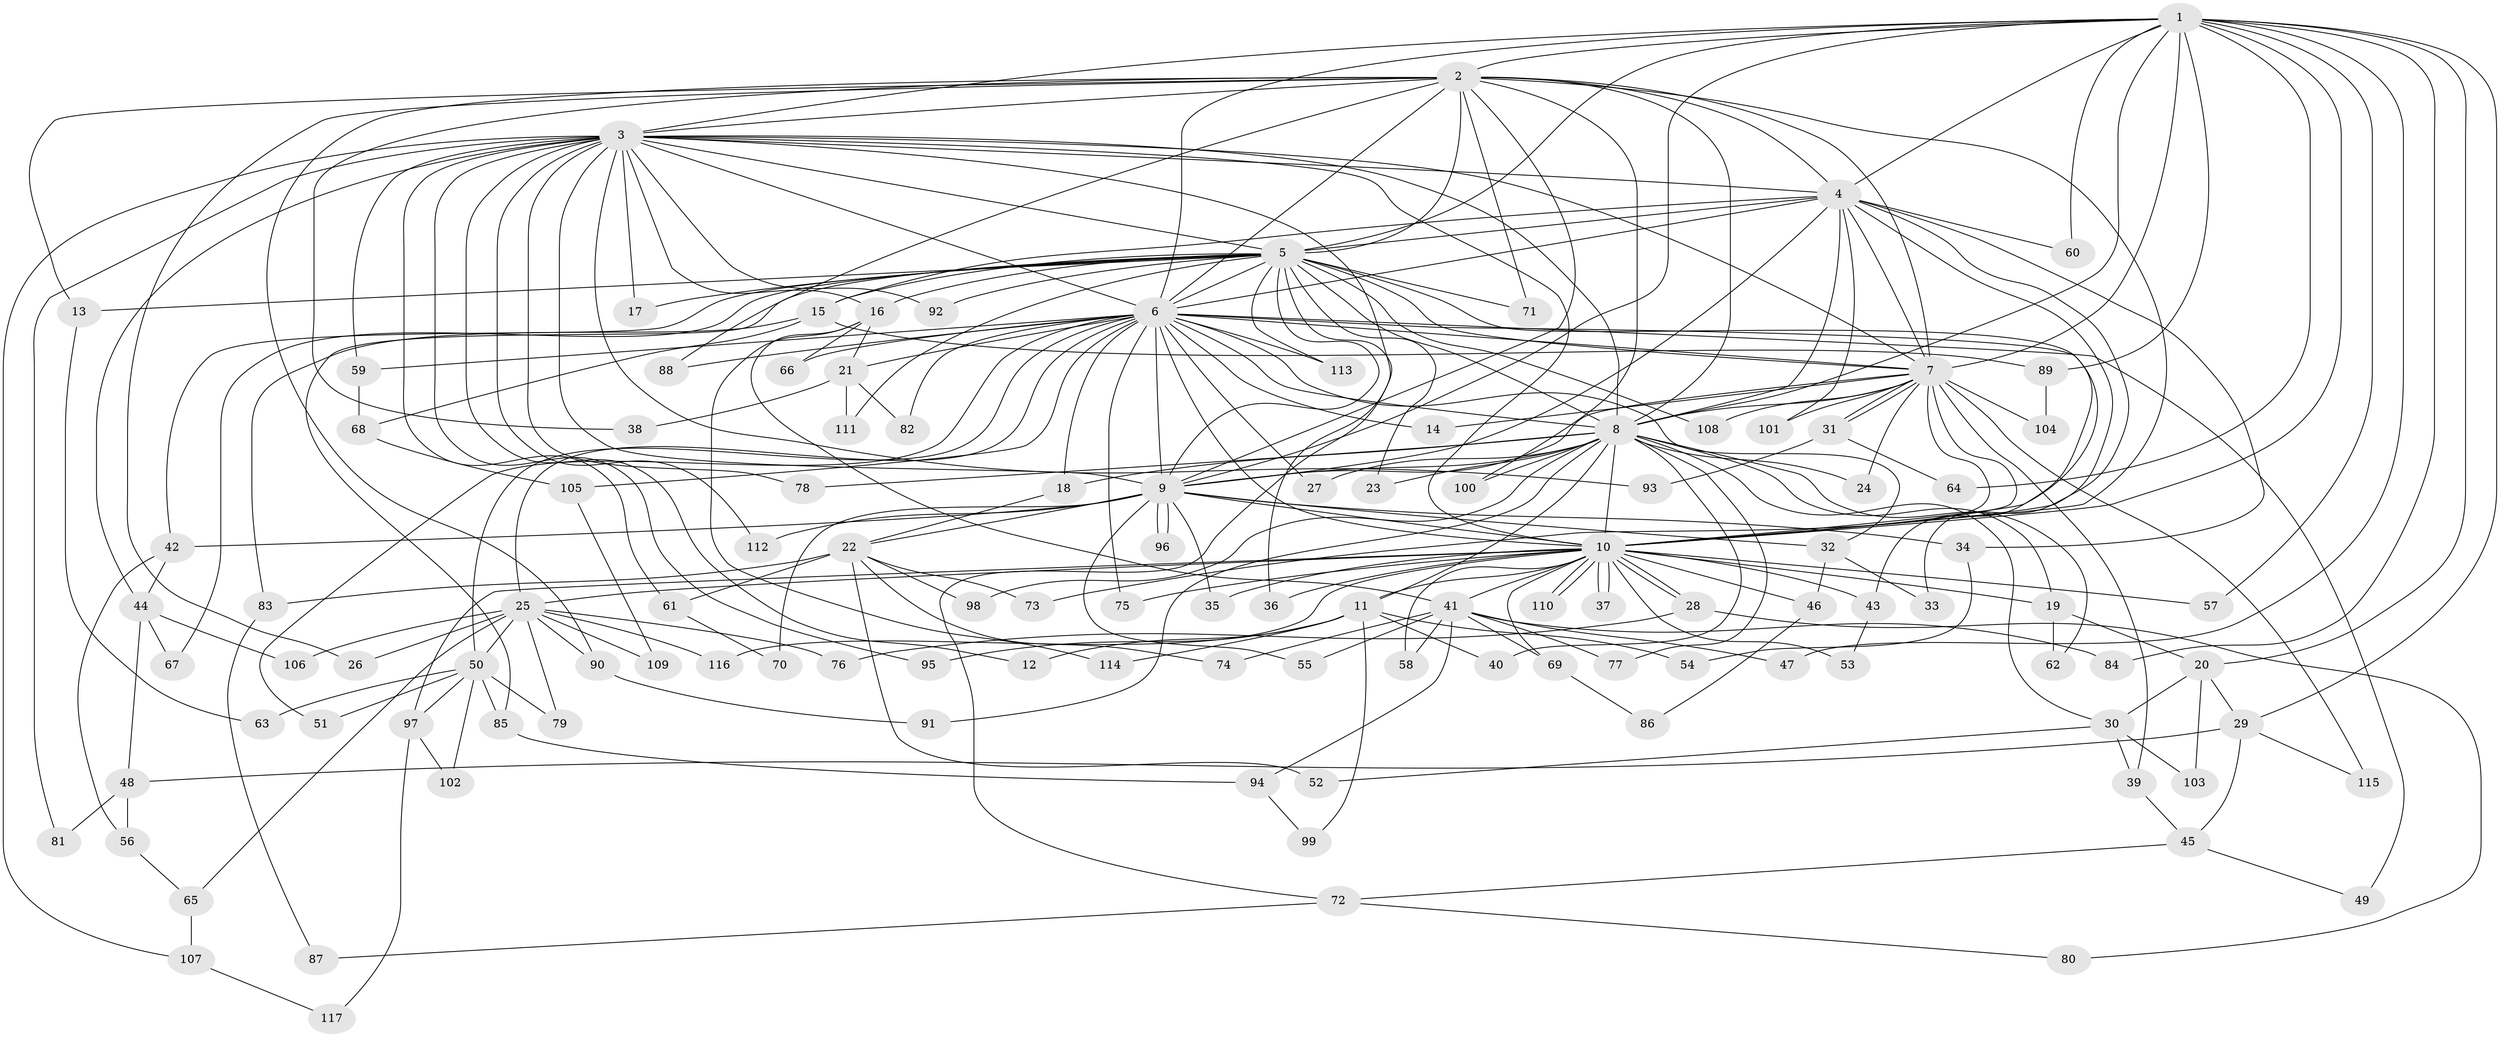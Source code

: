 // coarse degree distribution, {15: 0.01098901098901099, 30: 0.01098901098901099, 22: 0.01098901098901099, 11: 0.02197802197802198, 21: 0.01098901098901099, 23: 0.03296703296703297, 8: 0.01098901098901099, 2: 0.5274725274725275, 3: 0.17582417582417584, 6: 0.02197802197802198, 5: 0.04395604395604396, 7: 0.02197802197802198, 4: 0.054945054945054944, 1: 0.03296703296703297, 10: 0.01098901098901099}
// Generated by graph-tools (version 1.1) at 2025/51/02/27/25 19:51:46]
// undirected, 117 vertices, 259 edges
graph export_dot {
graph [start="1"]
  node [color=gray90,style=filled];
  1;
  2;
  3;
  4;
  5;
  6;
  7;
  8;
  9;
  10;
  11;
  12;
  13;
  14;
  15;
  16;
  17;
  18;
  19;
  20;
  21;
  22;
  23;
  24;
  25;
  26;
  27;
  28;
  29;
  30;
  31;
  32;
  33;
  34;
  35;
  36;
  37;
  38;
  39;
  40;
  41;
  42;
  43;
  44;
  45;
  46;
  47;
  48;
  49;
  50;
  51;
  52;
  53;
  54;
  55;
  56;
  57;
  58;
  59;
  60;
  61;
  62;
  63;
  64;
  65;
  66;
  67;
  68;
  69;
  70;
  71;
  72;
  73;
  74;
  75;
  76;
  77;
  78;
  79;
  80;
  81;
  82;
  83;
  84;
  85;
  86;
  87;
  88;
  89;
  90;
  91;
  92;
  93;
  94;
  95;
  96;
  97;
  98;
  99;
  100;
  101;
  102;
  103;
  104;
  105;
  106;
  107;
  108;
  109;
  110;
  111;
  112;
  113;
  114;
  115;
  116;
  117;
  1 -- 2;
  1 -- 3;
  1 -- 4;
  1 -- 5;
  1 -- 6;
  1 -- 7;
  1 -- 8;
  1 -- 9;
  1 -- 10;
  1 -- 20;
  1 -- 29;
  1 -- 47;
  1 -- 57;
  1 -- 60;
  1 -- 64;
  1 -- 84;
  1 -- 89;
  2 -- 3;
  2 -- 4;
  2 -- 5;
  2 -- 6;
  2 -- 7;
  2 -- 8;
  2 -- 9;
  2 -- 10;
  2 -- 13;
  2 -- 26;
  2 -- 38;
  2 -- 71;
  2 -- 88;
  2 -- 90;
  2 -- 100;
  3 -- 4;
  3 -- 5;
  3 -- 6;
  3 -- 7;
  3 -- 8;
  3 -- 9;
  3 -- 10;
  3 -- 12;
  3 -- 16;
  3 -- 17;
  3 -- 44;
  3 -- 59;
  3 -- 61;
  3 -- 72;
  3 -- 78;
  3 -- 81;
  3 -- 92;
  3 -- 93;
  3 -- 95;
  3 -- 107;
  3 -- 112;
  4 -- 5;
  4 -- 6;
  4 -- 7;
  4 -- 8;
  4 -- 9;
  4 -- 10;
  4 -- 15;
  4 -- 33;
  4 -- 34;
  4 -- 60;
  4 -- 101;
  5 -- 6;
  5 -- 7;
  5 -- 8;
  5 -- 9;
  5 -- 10;
  5 -- 13;
  5 -- 15;
  5 -- 16;
  5 -- 17;
  5 -- 23;
  5 -- 36;
  5 -- 42;
  5 -- 67;
  5 -- 71;
  5 -- 85;
  5 -- 92;
  5 -- 108;
  5 -- 111;
  5 -- 113;
  6 -- 7;
  6 -- 8;
  6 -- 9;
  6 -- 10;
  6 -- 14;
  6 -- 18;
  6 -- 21;
  6 -- 25;
  6 -- 27;
  6 -- 32;
  6 -- 43;
  6 -- 49;
  6 -- 50;
  6 -- 51;
  6 -- 59;
  6 -- 66;
  6 -- 75;
  6 -- 82;
  6 -- 88;
  6 -- 105;
  6 -- 113;
  7 -- 8;
  7 -- 9;
  7 -- 10;
  7 -- 14;
  7 -- 24;
  7 -- 31;
  7 -- 31;
  7 -- 39;
  7 -- 73;
  7 -- 101;
  7 -- 104;
  7 -- 108;
  7 -- 115;
  8 -- 9;
  8 -- 10;
  8 -- 11;
  8 -- 18;
  8 -- 19;
  8 -- 23;
  8 -- 24;
  8 -- 27;
  8 -- 30;
  8 -- 40;
  8 -- 62;
  8 -- 77;
  8 -- 78;
  8 -- 91;
  8 -- 98;
  8 -- 100;
  9 -- 10;
  9 -- 22;
  9 -- 32;
  9 -- 34;
  9 -- 35;
  9 -- 42;
  9 -- 55;
  9 -- 70;
  9 -- 96;
  9 -- 96;
  9 -- 112;
  10 -- 11;
  10 -- 19;
  10 -- 25;
  10 -- 28;
  10 -- 28;
  10 -- 35;
  10 -- 36;
  10 -- 37;
  10 -- 37;
  10 -- 41;
  10 -- 43;
  10 -- 46;
  10 -- 53;
  10 -- 57;
  10 -- 58;
  10 -- 69;
  10 -- 75;
  10 -- 97;
  10 -- 110;
  10 -- 110;
  10 -- 116;
  11 -- 12;
  11 -- 40;
  11 -- 54;
  11 -- 95;
  11 -- 99;
  11 -- 114;
  13 -- 63;
  15 -- 68;
  15 -- 83;
  15 -- 89;
  16 -- 21;
  16 -- 41;
  16 -- 66;
  16 -- 114;
  18 -- 22;
  19 -- 20;
  19 -- 62;
  20 -- 29;
  20 -- 30;
  20 -- 103;
  21 -- 38;
  21 -- 82;
  21 -- 111;
  22 -- 52;
  22 -- 61;
  22 -- 73;
  22 -- 74;
  22 -- 83;
  22 -- 98;
  25 -- 26;
  25 -- 50;
  25 -- 65;
  25 -- 76;
  25 -- 79;
  25 -- 90;
  25 -- 106;
  25 -- 109;
  25 -- 116;
  28 -- 76;
  28 -- 80;
  29 -- 45;
  29 -- 48;
  29 -- 115;
  30 -- 39;
  30 -- 52;
  30 -- 103;
  31 -- 64;
  31 -- 93;
  32 -- 33;
  32 -- 46;
  34 -- 54;
  39 -- 45;
  41 -- 47;
  41 -- 55;
  41 -- 58;
  41 -- 69;
  41 -- 74;
  41 -- 77;
  41 -- 84;
  41 -- 94;
  42 -- 44;
  42 -- 56;
  43 -- 53;
  44 -- 48;
  44 -- 67;
  44 -- 106;
  45 -- 49;
  45 -- 72;
  46 -- 86;
  48 -- 56;
  48 -- 81;
  50 -- 51;
  50 -- 63;
  50 -- 79;
  50 -- 85;
  50 -- 97;
  50 -- 102;
  56 -- 65;
  59 -- 68;
  61 -- 70;
  65 -- 107;
  68 -- 105;
  69 -- 86;
  72 -- 80;
  72 -- 87;
  83 -- 87;
  85 -- 94;
  89 -- 104;
  90 -- 91;
  94 -- 99;
  97 -- 102;
  97 -- 117;
  105 -- 109;
  107 -- 117;
}
